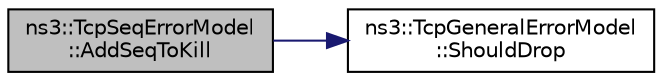 digraph "ns3::TcpSeqErrorModel::AddSeqToKill"
{
  edge [fontname="Helvetica",fontsize="10",labelfontname="Helvetica",labelfontsize="10"];
  node [fontname="Helvetica",fontsize="10",shape=record];
  rankdir="LR";
  Node1 [label="ns3::TcpSeqErrorModel\l::AddSeqToKill",height=0.2,width=0.4,color="black", fillcolor="grey75", style="filled", fontcolor="black"];
  Node1 -> Node2 [color="midnightblue",fontsize="10",style="solid"];
  Node2 [label="ns3::TcpGeneralErrorModel\l::ShouldDrop",height=0.2,width=0.4,color="black", fillcolor="white", style="filled",URL="$d1/d5a/classns3_1_1TcpGeneralErrorModel.html#aba3c6551e43eabb1ac165b2dc7d491c9",tooltip="Check if the packet should be dropped. "];
}
